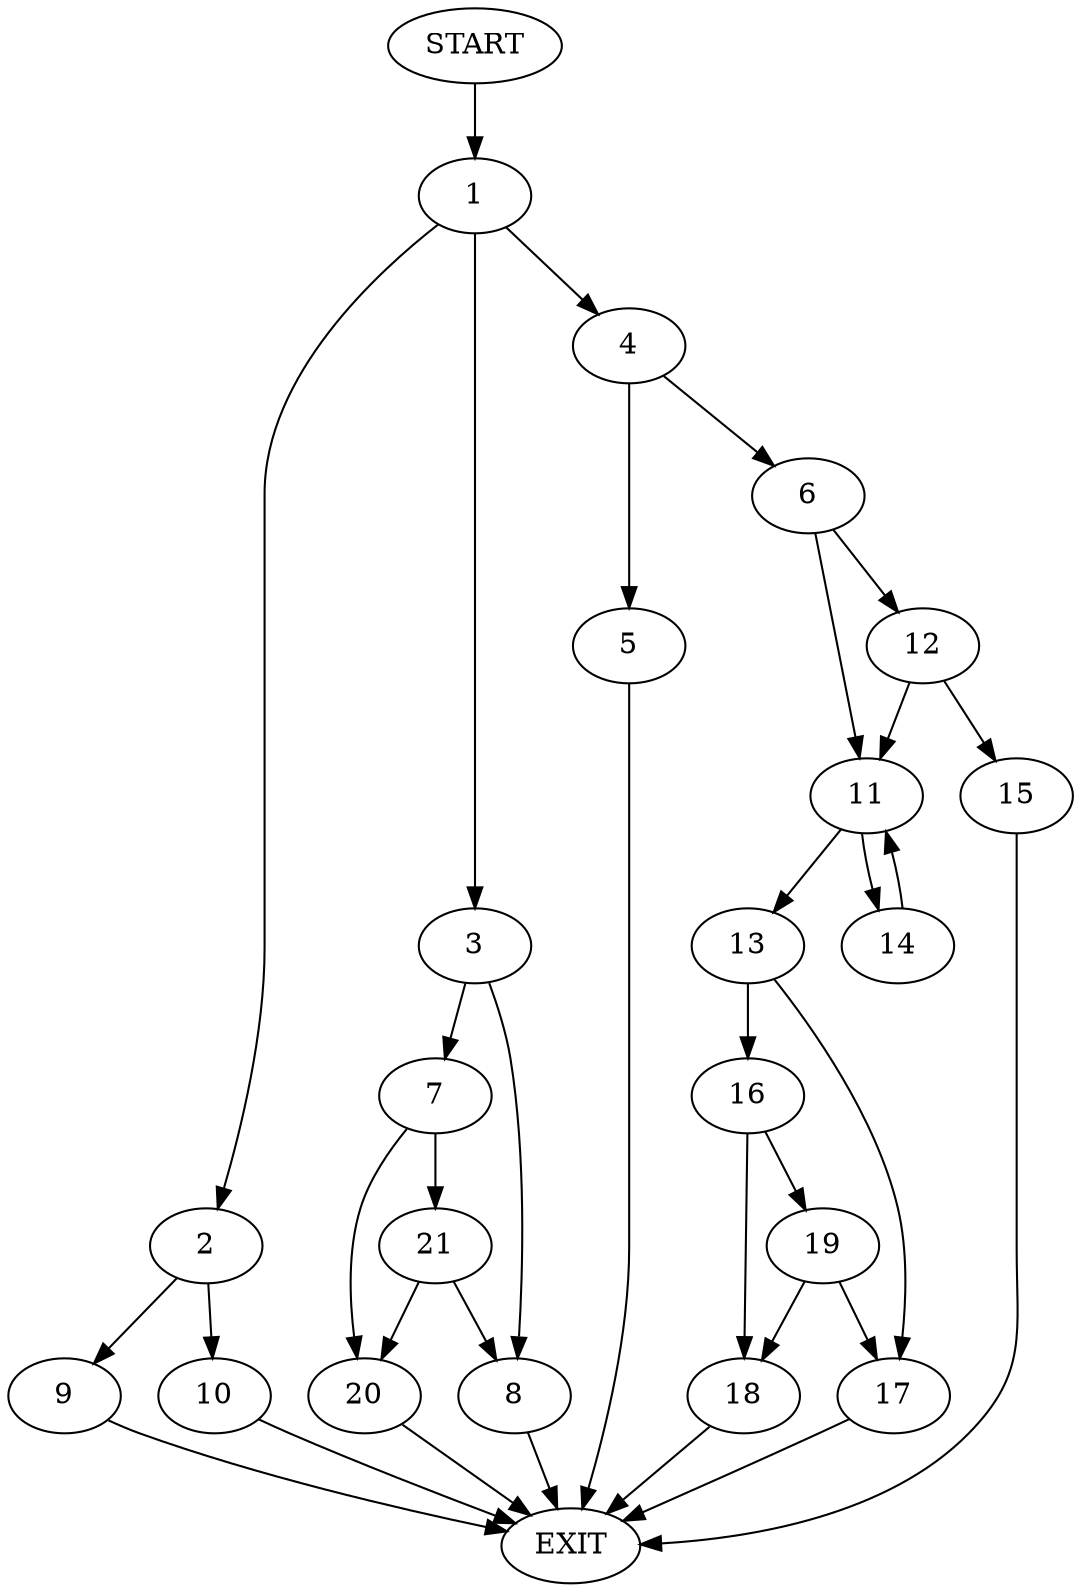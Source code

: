 digraph {
0 [label="START"]
22 [label="EXIT"]
0 -> 1
1 -> 2
1 -> 3
1 -> 4
4 -> 5
4 -> 6
3 -> 7
3 -> 8
2 -> 9
2 -> 10
9 -> 22
10 -> 22
6 -> 11
6 -> 12
5 -> 22
11 -> 13
11 -> 14
12 -> 11
12 -> 15
15 -> 22
14 -> 11
13 -> 16
13 -> 17
16 -> 18
16 -> 19
17 -> 22
18 -> 22
19 -> 18
19 -> 17
8 -> 22
7 -> 20
7 -> 21
21 -> 20
21 -> 8
20 -> 22
}
